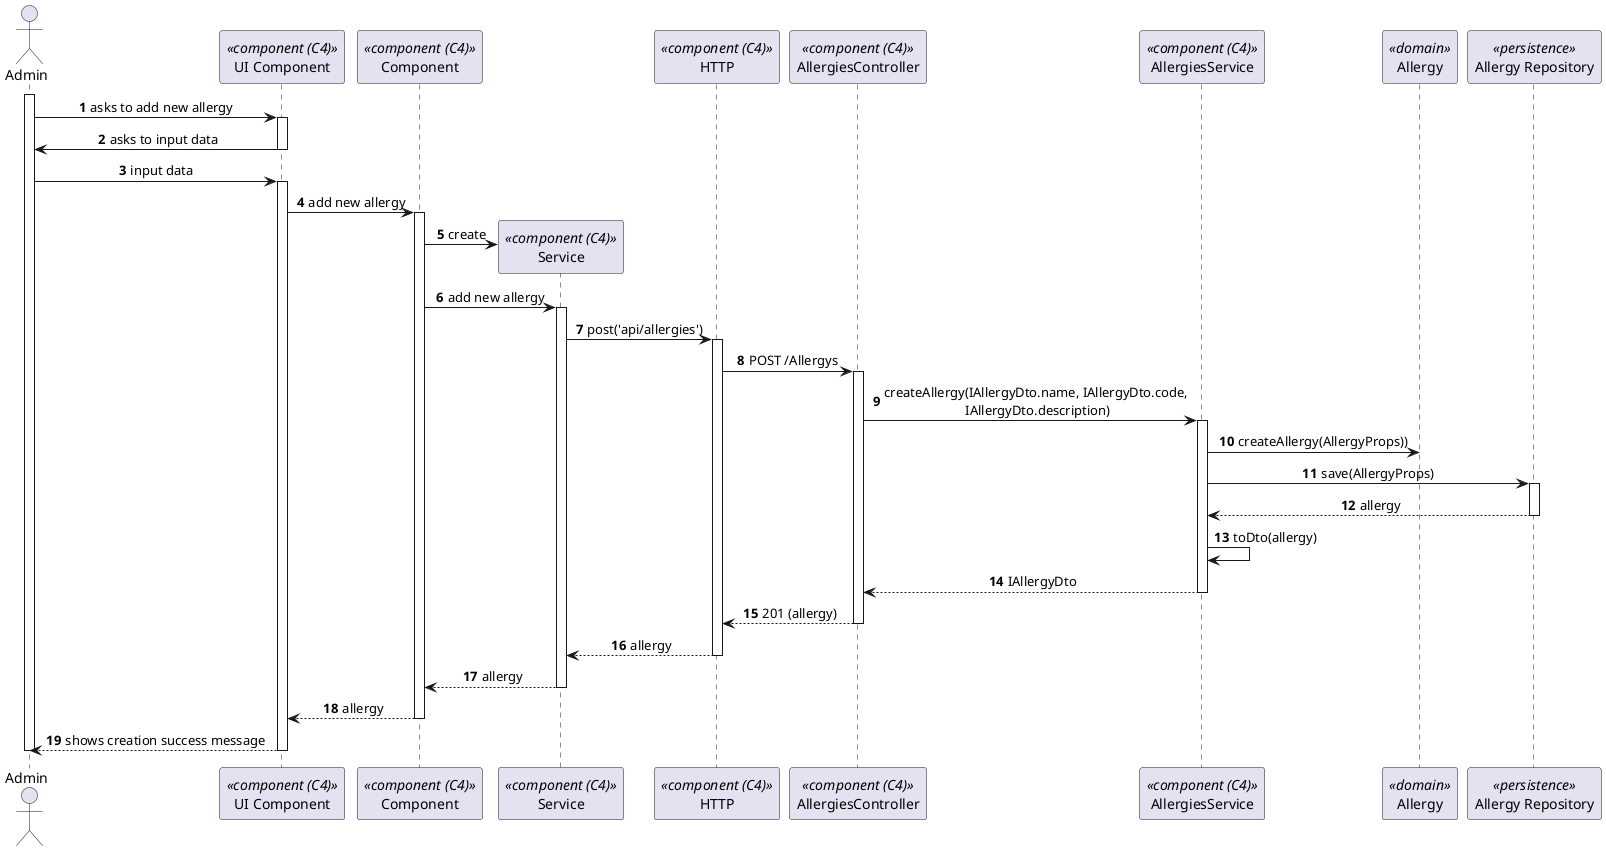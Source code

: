 @startuml process-view
autonumber
skinparam DefaultTextAlignment center
actor Admin as "Admin"
participant ComponentUI as "UI Component" <<component (C4)>>
participant Component as "Component" <<component (C4)>>
participant Service as "Service" <<component (C4)>>
participant HTTP as "HTTP" <<component (C4)>>
participant AllergiesController as "AllergiesController" <<component (C4)>>
participant AllergiesService as "AllergiesService" <<component (C4)>>
participant Allergy as "Allergy" <<domain>>
participant AllergyRepo as "Allergy Repository" <<persistence>>

activate Admin

    Admin -> ComponentUI : asks to add new allergy
    activate ComponentUI

        ComponentUI -> Admin : asks to input data

    deactivate ComponentUI

    Admin -> ComponentUI : input data
    
    activate ComponentUI
    
        ComponentUI -> Component : add new allergy
        activate Component

            Component -> Service** : create
            
            Component -> Service : add new allergy
            activate Service

                Service -> HTTP : post('api/allergies')

                activate HTTP
                    HTTP -> AllergiesController : POST /Allergys

                    activate AllergiesController

                    AllergiesController -> AllergiesService : createAllergy(IAllergyDto.name, IAllergyDto.code,\n IAllergyDto.description)

                    activate AllergiesService 

                    AllergiesService -> Allergy : createAllergy(AllergyProps))



                    AllergiesService -> AllergyRepo : save(AllergyProps)

                    activate AllergyRepo

                    AllergyRepo --> AllergiesService : allergy

                    deactivate AllergyRepo

                    AllergiesService -> AllergiesService : toDto(allergy)

                    AllergiesService --> AllergiesController : IAllergyDto

                    deactivate AllergiesService

                    AllergiesController --> HTTP : 201 (allergy)

                    deactivate AllergiesController

                    HTTP --> Service : allergy

                deactivate HTTP

                Service --> Component : allergy
            deactivate Service

            Component --> ComponentUI : allergy
        deactivate Component

    Admin <-- ComponentUI : shows creation success message
    deactivate ComponentUI

deactivate Admin

@enduml
